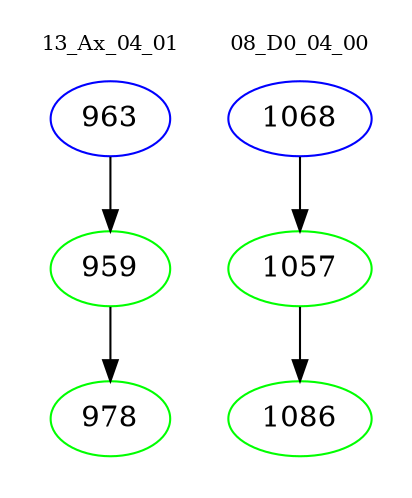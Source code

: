 digraph{
subgraph cluster_0 {
color = white
label = "13_Ax_04_01";
fontsize=10;
T0_963 [label="963", color="blue"]
T0_963 -> T0_959 [color="black"]
T0_959 [label="959", color="green"]
T0_959 -> T0_978 [color="black"]
T0_978 [label="978", color="green"]
}
subgraph cluster_1 {
color = white
label = "08_D0_04_00";
fontsize=10;
T1_1068 [label="1068", color="blue"]
T1_1068 -> T1_1057 [color="black"]
T1_1057 [label="1057", color="green"]
T1_1057 -> T1_1086 [color="black"]
T1_1086 [label="1086", color="green"]
}
}
